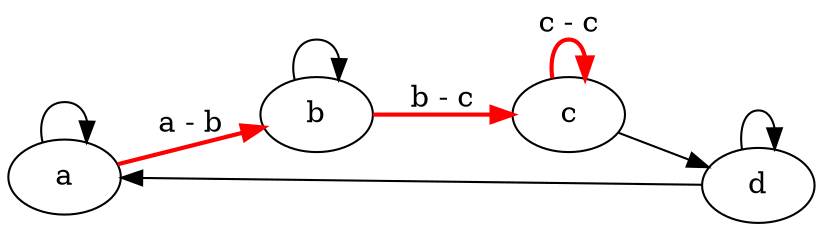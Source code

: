 digraph {
    rankdir=LR

    a -> b[label="a - b", color="red", penwidth="2.0"];
    b -> c[label="b - c", color="red", penwidth="2.0"];
    c -> d;
    d -> a;

    a -> a;
    b -> b;
    c -> c[label="c - c", color="red", penwidth="2.0"];
    d -> d;
}
